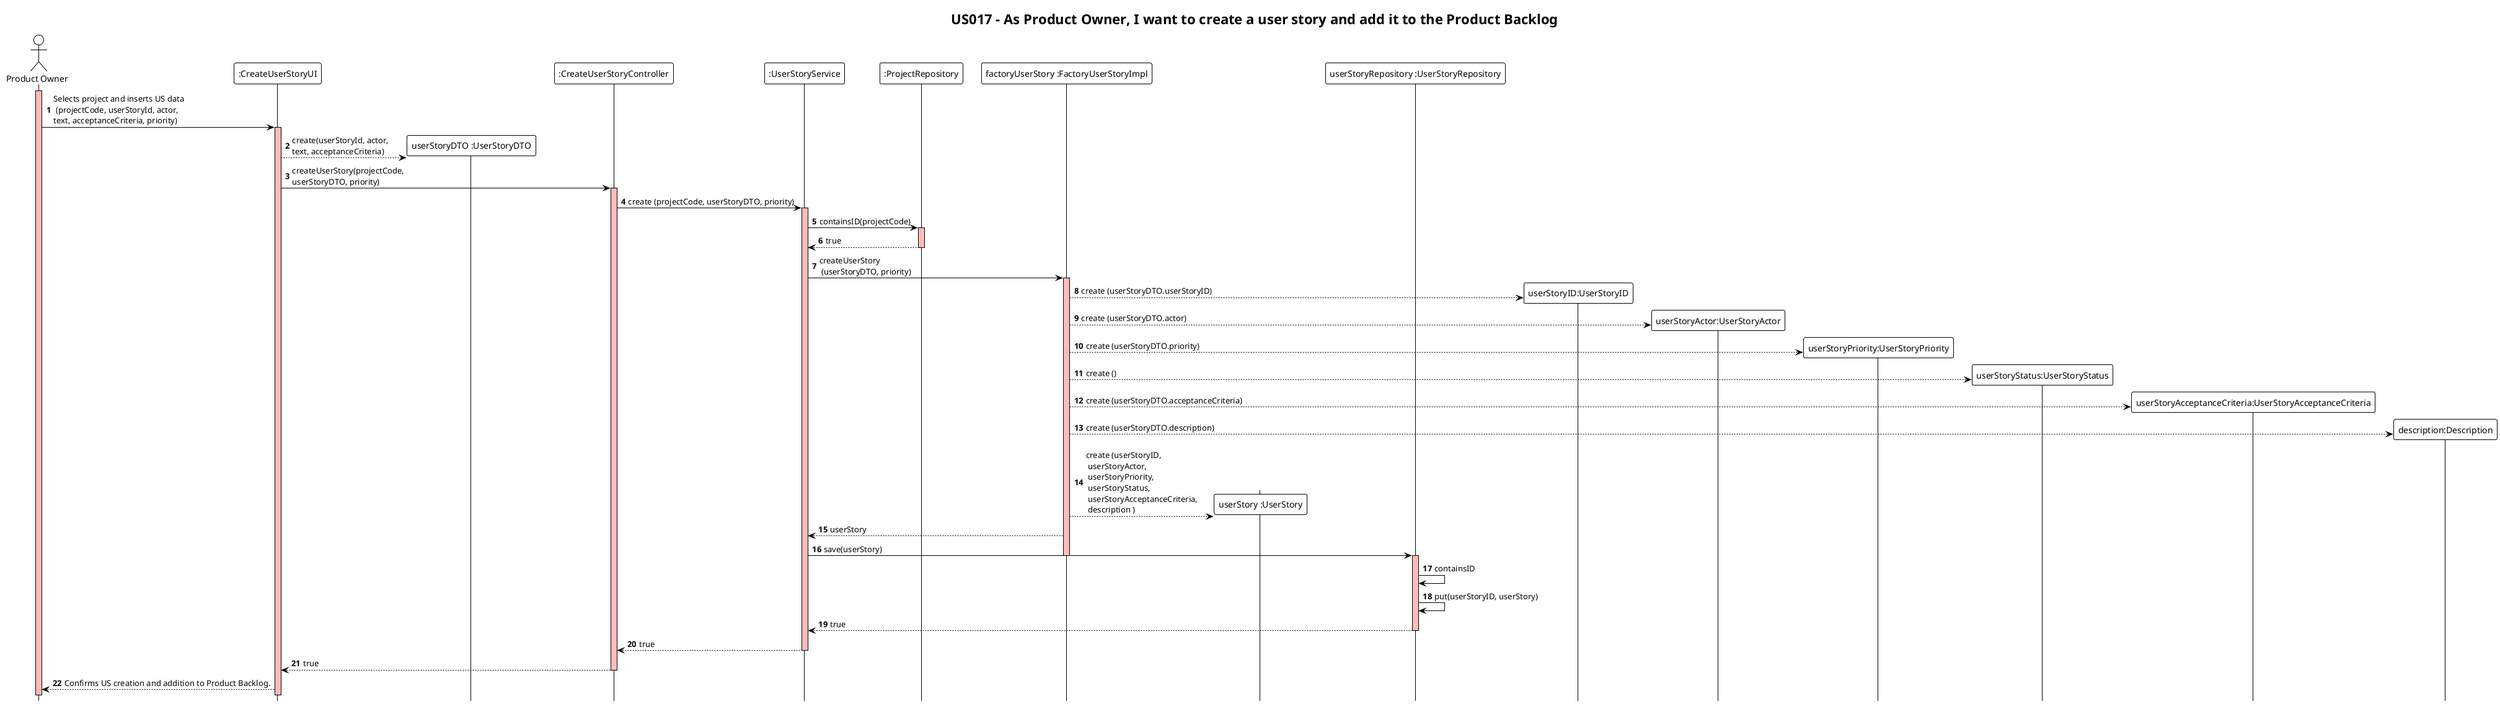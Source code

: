 @startuml
!theme plain
hide footbox
autonumber
title "US017 - As Product Owner, I want to create a user story and add it to the Product Backlog"

actor "Product Owner" as user
participant ":CreateUserStoryUI" as UI
participant "userStoryDTO :UserStoryDTO" as dto
participant ":CreateUserStoryController" as Controller
participant ":UserStoryService" as Services
participant ":ProjectRepository" as Repository
participant "factoryUserStory :FactoryUserStoryImpl" as Factory
participant "userStory :UserStory" as UserStory
participant "userStoryRepository :UserStoryRepository" as UsRepository

activate user #FFBBBB
user ->  UI: Selects project and inserts US data\n (projectCode, userStoryId, actor, \ntext, acceptanceCriteria, priority)

activate UI #FFBBBB
UI --> dto ** : create(userStoryId, actor, \ntext, acceptanceCriteria)
UI -> Controller: createUserStory(projectCode, \nuserStoryDTO, priority)

activate Controller #FFBBBB
Controller -> Services: create (projectCode, userStoryDTO, priority)

activate Services #FFBBBB
Services -> Repository: containsID(projectCode)

activate Repository #FFBBBB
Repository -->Services: true
deactivate
Services -> Factory:createUserStory\n (userStoryDTO, priority)

activate Factory #FFBBBB
Factory --> "userStoryID:UserStoryID" ** :create (userStoryDTO.userStoryID)
Factory --> "userStoryActor:UserStoryActor" ** :create (userStoryDTO.actor)
Factory --> "userStoryPriority:UserStoryPriority"** :create (userStoryDTO.priority)
Factory --> "userStoryStatus:UserStoryStatus" ** :create ()
Factory --> "userStoryAcceptanceCriteria:UserStoryAcceptanceCriteria" ** :create (userStoryDTO.acceptanceCriteria)
Factory --> "description:Description" ** :create (userStoryDTO.description)
Factory --> UserStory ** :create (userStoryID,\n userStoryActor,\n userStoryPriority,\n userStoryStatus,\n userStoryAcceptanceCriteria,\n description )
Factory --> Services :userStory
Services -> UsRepository :save(userStory)
deactivate

activate UsRepository #FFBBBB
UsRepository ->UsRepository :containsID
UsRepository ->UsRepository :put(userStoryID, userStory)
UsRepository --> Services: true
deactivate
Services --> Controller: true
deactivate
Controller --> UI: true
deactivate
UI --> user: Confirms US creation and addition to Product Backlog.

@enduml